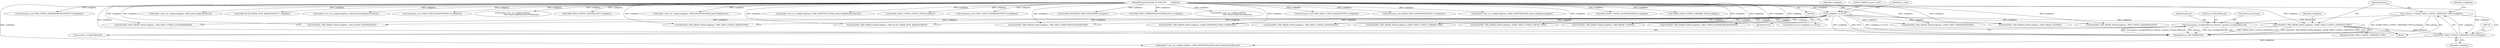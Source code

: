 digraph "0_Android_560ccdb509a7b86186fac0fce1b25bd9a3e6a6e8_6@pointer" {
"1000736" [label="(Call,* pParam = (QOMX_VIDEO_CONFIG_LTRPERIOD_TYPE*)configData)"];
"1000738" [label="(Call,(QOMX_VIDEO_CONFIG_LTRPERIOD_TYPE*)configData)"];
"1000732" [label="(Call,VALIDATE_OMX_PARAM_DATA(configData, QOMX_VIDEO_CONFIG_LTRPERIOD_TYPE))"];
"1000109" [label="(Call,configData == NULL)"];
"1000103" [label="(MethodParameterIn,OMX_IN OMX_PTR        configData)"];
"1000753" [label="(Call,memcpy(&m_sConfigLTRPeriod, pParam, sizeof(m_sConfigLTRPeriod)))"];
"1000738" [label="(Call,(QOMX_VIDEO_CONFIG_LTRPERIOD_TYPE*)configData)"];
"1000736" [label="(Call,* pParam = (QOMX_VIDEO_CONFIG_LTRPERIOD_TYPE*)configData)"];
"1000982" [label="(MethodReturn,OMX_ERRORTYPE)"];
"1000952" [label="(Call,VALIDATE_OMX_PARAM_DATA(configData, OMX_PARAM_U32TYPE))"];
"1000206" [label="(Call,VALIDATE_OMX_PARAM_DATA(configData, OMX_CONFIG_FRAMERATETYPE))"];
"1000878" [label="(Call,VALIDATE_OMX_PARAM_DATA(configData, OMX_VIDEO_CONFIG_DEINTERLACE))"];
"1000492" [label="(Call,reinterpret_cast<OMX_CONFIG_INTRAREFRESHVOPTYPE*>(configData))"];
"1000110" [label="(Identifier,configData)"];
"1000792" [label="(Call,VALIDATE_OMX_PARAM_DATA(configData, QOMX_VIDEO_CONFIG_LTRUSE_TYPE))"];
"1000486" [label="(Call,VALIDATE_OMX_PARAM_DATA(configData, OMX_CONFIG_INTRAREFRESHVOPTYPE))"];
"1000759" [label="(ControlStructure,break;)"];
"1000846" [label="(Call,VALIDATE_OMX_PARAM_DATA(configData, OMX_VIDEO_CONFIG_AVCINTRAPERIOD))"];
"1000732" [label="(Call,VALIDATE_OMX_PARAM_DATA(configData, QOMX_VIDEO_CONFIG_LTRPERIOD_TYPE))"];
"1000158" [label="(Call,handle->venc_set_config(configData, OMX_IndexConfigVideoBitrate))"];
"1000756" [label="(Identifier,pParam)"];
"1000720" [label="(Call,(OMX_QCOM_FRAME_PACK_ARRANGEMENT *) configData)"];
"1000740" [label="(Identifier,configData)"];
"1000114" [label="(Literal,\"ERROR: param is null\")"];
"1000744" [label="(Identifier,configData)"];
"1000231" [label="(Call,handle->venc_set_config(configData, OMX_IndexConfigVideoFramerate))"];
"1000542" [label="(Call,reinterpret_cast<OMX_CONFIG_ROTATIONTYPE*>(configData))"];
"1000506" [label="(Call,handle->venc_set_config(configData,\n                                OMX_IndexConfigVideoIntraVOPRefresh))"];
"1000884" [label="(Call,(OMX_VIDEO_CONFIG_DEINTERLACE*) configData)"];
"1000757" [label="(Call,sizeof(m_sConfigLTRPeriod))"];
"1000536" [label="(Call,VALIDATE_OMX_PARAM_DATA(configData, OMX_CONFIG_ROTATIONTYPE))"];
"1000103" [label="(MethodParameterIn,OMX_IN OMX_PTR        configData)"];
"1000939" [label="(Call,handle->venc_set_config(configData, (OMX_INDEXTYPE)OMX_IndexConfigPriority))"];
"1000754" [label="(Call,&m_sConfigLTRPeriod)"];
"1000734" [label="(Identifier,QOMX_VIDEO_CONFIG_LTRPERIOD_TYPE)"];
"1000737" [label="(Identifier,pParam)"];
"1000743" [label="(Call,handle->venc_set_config(configData, (OMX_INDEXTYPE)QOMX_IndexConfigVideoLTRPeriod))"];
"1000356" [label="(Call,handle->venc_set_config(configData, (OMX_INDEXTYPE) QOMX_IndexConfigVideoIntraperiod))"];
"1000111" [label="(Identifier,NULL)"];
"1000798" [label="(Call,(QOMX_VIDEO_CONFIG_LTRUSE_TYPE*)configData)"];
"1000212" [label="(Call,reinterpret_cast<OMX_CONFIG_FRAMERATETYPE*>(configData))"];
"1000133" [label="(Call,VALIDATE_OMX_PARAM_DATA(configData, OMX_VIDEO_CONFIG_BITRATETYPE))"];
"1000916" [label="(Call,(QOMX_EXTNINDEX_VIDEO_PERFMODE*)configData)"];
"1000731" [label="(Block,)"];
"1000768" [label="(Call,(OMX_VIDEO_VP8REFERENCEFRAMETYPE*) configData)"];
"1000753" [label="(Call,memcpy(&m_sConfigLTRPeriod, pParam, sizeof(m_sConfigLTRPeriod)))"];
"1000119" [label="(Identifier,m_state)"];
"1000635" [label="(Call,handle->venc_set_config(configData,\n                                OMX_IndexConfigCommonRotate))"];
"1000714" [label="(Call,VALIDATE_OMX_PARAM_DATA(configData, OMX_QCOM_FRAME_PACK_ARRANGEMENT))"];
"1000139" [label="(Call,reinterpret_cast<OMX_VIDEO_CONFIG_BITRATETYPE*>(configData))"];
"1000285" [label="(Call,reinterpret_cast<QOMX_VIDEO_INTRAPERIODTYPE*>(configData))"];
"1000109" [label="(Call,configData == NULL)"];
"1000108" [label="(ControlStructure,if (configData == NULL))"];
"1000957" [label="(Call,handle->venc_set_config(configData, (OMX_INDEXTYPE)OMX_IndexConfigOperatingRate))"];
"1000733" [label="(Identifier,configData)"];
"1000762" [label="(Call,VALIDATE_OMX_PARAM_DATA(configData, OMX_VIDEO_VP8REFERENCEFRAMETYPE))"];
"1000852" [label="(Call,(OMX_VIDEO_CONFIG_AVCINTRAPERIOD*) configData)"];
"1000828" [label="(Call,(QOMX_VIDEO_CONFIG_LTRMARK_TYPE*)configData)"];
"1000910" [label="(Call,VALIDATE_OMX_PARAM_DATA(configData, QOMX_EXTNINDEX_VIDEO_PERFMODE))"];
"1000822" [label="(Call,VALIDATE_OMX_PARAM_DATA(configData, QOMX_VIDEO_CONFIG_LTRMARK_TYPE))"];
"1000934" [label="(Call,VALIDATE_OMX_PARAM_DATA(configData, OMX_PARAM_U32TYPE))"];
"1000279" [label="(Call,VALIDATE_OMX_PARAM_DATA(configData, QOMX_VIDEO_INTRAPERIODTYPE))"];
"1000736" -> "1000731"  [label="AST: "];
"1000736" -> "1000738"  [label="CFG: "];
"1000737" -> "1000736"  [label="AST: "];
"1000738" -> "1000736"  [label="AST: "];
"1000744" -> "1000736"  [label="CFG: "];
"1000736" -> "1000982"  [label="DDG: (QOMX_VIDEO_CONFIG_LTRPERIOD_TYPE*)configData"];
"1000736" -> "1000982"  [label="DDG: pParam"];
"1000738" -> "1000736"  [label="DDG: configData"];
"1000736" -> "1000753"  [label="DDG: pParam"];
"1000738" -> "1000740"  [label="CFG: "];
"1000739" -> "1000738"  [label="AST: "];
"1000740" -> "1000738"  [label="AST: "];
"1000732" -> "1000738"  [label="DDG: configData"];
"1000103" -> "1000738"  [label="DDG: configData"];
"1000738" -> "1000743"  [label="DDG: configData"];
"1000732" -> "1000731"  [label="AST: "];
"1000732" -> "1000734"  [label="CFG: "];
"1000733" -> "1000732"  [label="AST: "];
"1000734" -> "1000732"  [label="AST: "];
"1000737" -> "1000732"  [label="CFG: "];
"1000732" -> "1000982"  [label="DDG: QOMX_VIDEO_CONFIG_LTRPERIOD_TYPE"];
"1000732" -> "1000982"  [label="DDG: VALIDATE_OMX_PARAM_DATA(configData, QOMX_VIDEO_CONFIG_LTRPERIOD_TYPE)"];
"1000109" -> "1000732"  [label="DDG: configData"];
"1000103" -> "1000732"  [label="DDG: configData"];
"1000109" -> "1000108"  [label="AST: "];
"1000109" -> "1000111"  [label="CFG: "];
"1000110" -> "1000109"  [label="AST: "];
"1000111" -> "1000109"  [label="AST: "];
"1000114" -> "1000109"  [label="CFG: "];
"1000119" -> "1000109"  [label="CFG: "];
"1000109" -> "1000982"  [label="DDG: configData"];
"1000109" -> "1000982"  [label="DDG: NULL"];
"1000109" -> "1000982"  [label="DDG: configData == NULL"];
"1000103" -> "1000109"  [label="DDG: configData"];
"1000109" -> "1000133"  [label="DDG: configData"];
"1000109" -> "1000206"  [label="DDG: configData"];
"1000109" -> "1000279"  [label="DDG: configData"];
"1000109" -> "1000486"  [label="DDG: configData"];
"1000109" -> "1000536"  [label="DDG: configData"];
"1000109" -> "1000714"  [label="DDG: configData"];
"1000109" -> "1000762"  [label="DDG: configData"];
"1000109" -> "1000792"  [label="DDG: configData"];
"1000109" -> "1000822"  [label="DDG: configData"];
"1000109" -> "1000846"  [label="DDG: configData"];
"1000109" -> "1000878"  [label="DDG: configData"];
"1000109" -> "1000910"  [label="DDG: configData"];
"1000109" -> "1000934"  [label="DDG: configData"];
"1000109" -> "1000952"  [label="DDG: configData"];
"1000103" -> "1000100"  [label="AST: "];
"1000103" -> "1000982"  [label="DDG: configData"];
"1000103" -> "1000133"  [label="DDG: configData"];
"1000103" -> "1000139"  [label="DDG: configData"];
"1000103" -> "1000158"  [label="DDG: configData"];
"1000103" -> "1000206"  [label="DDG: configData"];
"1000103" -> "1000212"  [label="DDG: configData"];
"1000103" -> "1000231"  [label="DDG: configData"];
"1000103" -> "1000279"  [label="DDG: configData"];
"1000103" -> "1000285"  [label="DDG: configData"];
"1000103" -> "1000356"  [label="DDG: configData"];
"1000103" -> "1000486"  [label="DDG: configData"];
"1000103" -> "1000492"  [label="DDG: configData"];
"1000103" -> "1000506"  [label="DDG: configData"];
"1000103" -> "1000536"  [label="DDG: configData"];
"1000103" -> "1000542"  [label="DDG: configData"];
"1000103" -> "1000635"  [label="DDG: configData"];
"1000103" -> "1000714"  [label="DDG: configData"];
"1000103" -> "1000720"  [label="DDG: configData"];
"1000103" -> "1000743"  [label="DDG: configData"];
"1000103" -> "1000762"  [label="DDG: configData"];
"1000103" -> "1000768"  [label="DDG: configData"];
"1000103" -> "1000792"  [label="DDG: configData"];
"1000103" -> "1000798"  [label="DDG: configData"];
"1000103" -> "1000822"  [label="DDG: configData"];
"1000103" -> "1000828"  [label="DDG: configData"];
"1000103" -> "1000846"  [label="DDG: configData"];
"1000103" -> "1000852"  [label="DDG: configData"];
"1000103" -> "1000878"  [label="DDG: configData"];
"1000103" -> "1000884"  [label="DDG: configData"];
"1000103" -> "1000910"  [label="DDG: configData"];
"1000103" -> "1000916"  [label="DDG: configData"];
"1000103" -> "1000934"  [label="DDG: configData"];
"1000103" -> "1000939"  [label="DDG: configData"];
"1000103" -> "1000952"  [label="DDG: configData"];
"1000103" -> "1000957"  [label="DDG: configData"];
"1000753" -> "1000731"  [label="AST: "];
"1000753" -> "1000757"  [label="CFG: "];
"1000754" -> "1000753"  [label="AST: "];
"1000756" -> "1000753"  [label="AST: "];
"1000757" -> "1000753"  [label="AST: "];
"1000759" -> "1000753"  [label="CFG: "];
"1000753" -> "1000982"  [label="DDG: &m_sConfigLTRPeriod"];
"1000753" -> "1000982"  [label="DDG: memcpy(&m_sConfigLTRPeriod, pParam, sizeof(m_sConfigLTRPeriod))"];
"1000753" -> "1000982"  [label="DDG: pParam"];
}

